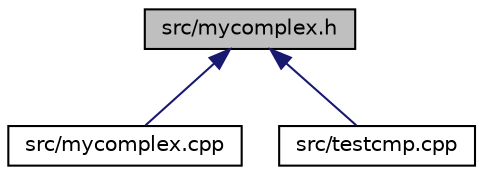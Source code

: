 digraph "src/mycomplex.h"
{
 // LATEX_PDF_SIZE
  edge [fontname="Helvetica",fontsize="10",labelfontname="Helvetica",labelfontsize="10"];
  node [fontname="Helvetica",fontsize="10",shape=record];
  Node1 [label="src/mycomplex.h",height=0.2,width=0.4,color="black", fillcolor="grey75", style="filled", fontcolor="black",tooltip="Заголовочный файл класса Complex."];
  Node1 -> Node2 [dir="back",color="midnightblue",fontsize="10",style="solid",fontname="Helvetica"];
  Node2 [label="src/mycomplex.cpp",height=0.2,width=0.4,color="black", fillcolor="white", style="filled",URL="$mycomplex_8cpp.html",tooltip="Файл с описанием методов класса Complex."];
  Node1 -> Node3 [dir="back",color="midnightblue",fontsize="10",style="solid",fontname="Helvetica"];
  Node3 [label="src/testcmp.cpp",height=0.2,width=0.4,color="black", fillcolor="white", style="filled",URL="$testcmp_8cpp.html",tooltip=" "];
}
